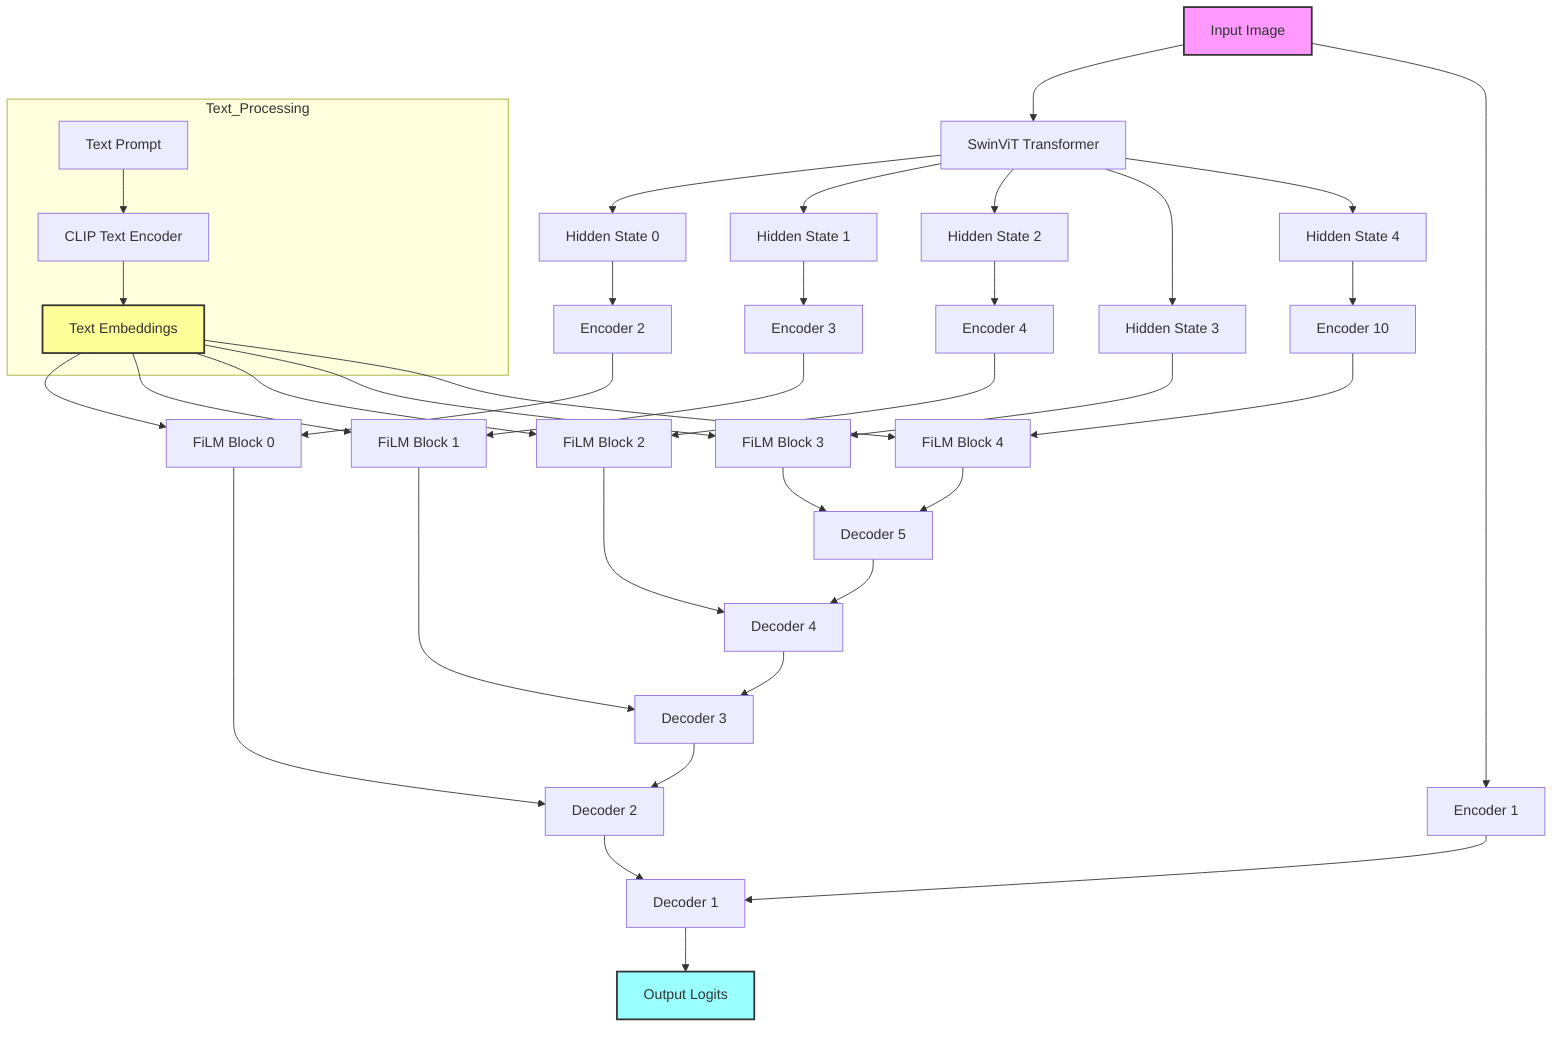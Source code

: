 flowchart TD
    Input[Input Image] --> SwinViT[SwinViT Transformer]
    Input --> Enc0[Encoder 1]
    
    subgraph Text_Processing
        Prompt[Text Prompt] --> CLIP[CLIP Text Encoder]
        CLIP --> TextEmb[Text Embeddings]
    end

    SwinViT --> HS0[Hidden State 0]
    SwinViT --> HS1[Hidden State 1]
    SwinViT --> HS2[Hidden State 2]
    SwinViT --> HS3[Hidden State 3]
    SwinViT --> HS4[Hidden State 4]

    HS0 --> Enc1[Encoder 2]
    Enc1 --> FilmEnc1[FiLM Block 0]
    TextEmb --> FilmEnc1

    HS1 --> Enc2[Encoder 3]
    Enc2 --> FilmEnc2[FiLM Block 1]
    TextEmb --> FilmEnc2

    HS2 --> Enc3[Encoder 4]
    Enc3 --> FilmEnc3[FiLM Block 2]
    TextEmb --> FilmEnc3

    HS3 --> FilmEnc4[FiLM Block 3]
    TextEmb --> FilmEnc4

    HS4 --> Dec4[Encoder 10]
    Dec4 --> FilmDec4[FiLM Block 4]
    TextEmb --> FilmDec4

    FilmDec4 --> Dec3[Decoder 5]
    FilmEnc4 --> Dec3

    Dec3 --> Dec2[Decoder 4]
    FilmEnc3 --> Dec2

    Dec2 --> Dec1[Decoder 3]
    FilmEnc2 --> Dec1

    Dec1 --> Dec0[Decoder 2]
    FilmEnc1 --> Dec0

    Dec0 --> FinalDec[Decoder 1]
    Enc0 --> FinalDec

    FinalDec --> Output[Output Logits]

    style Input fill:#f9f,stroke:#333,stroke-width:2px
    style Output fill:#9ff,stroke:#333,stroke-width:2px
    style TextEmb fill:#ff9,stroke:#333,stroke-width:2px
